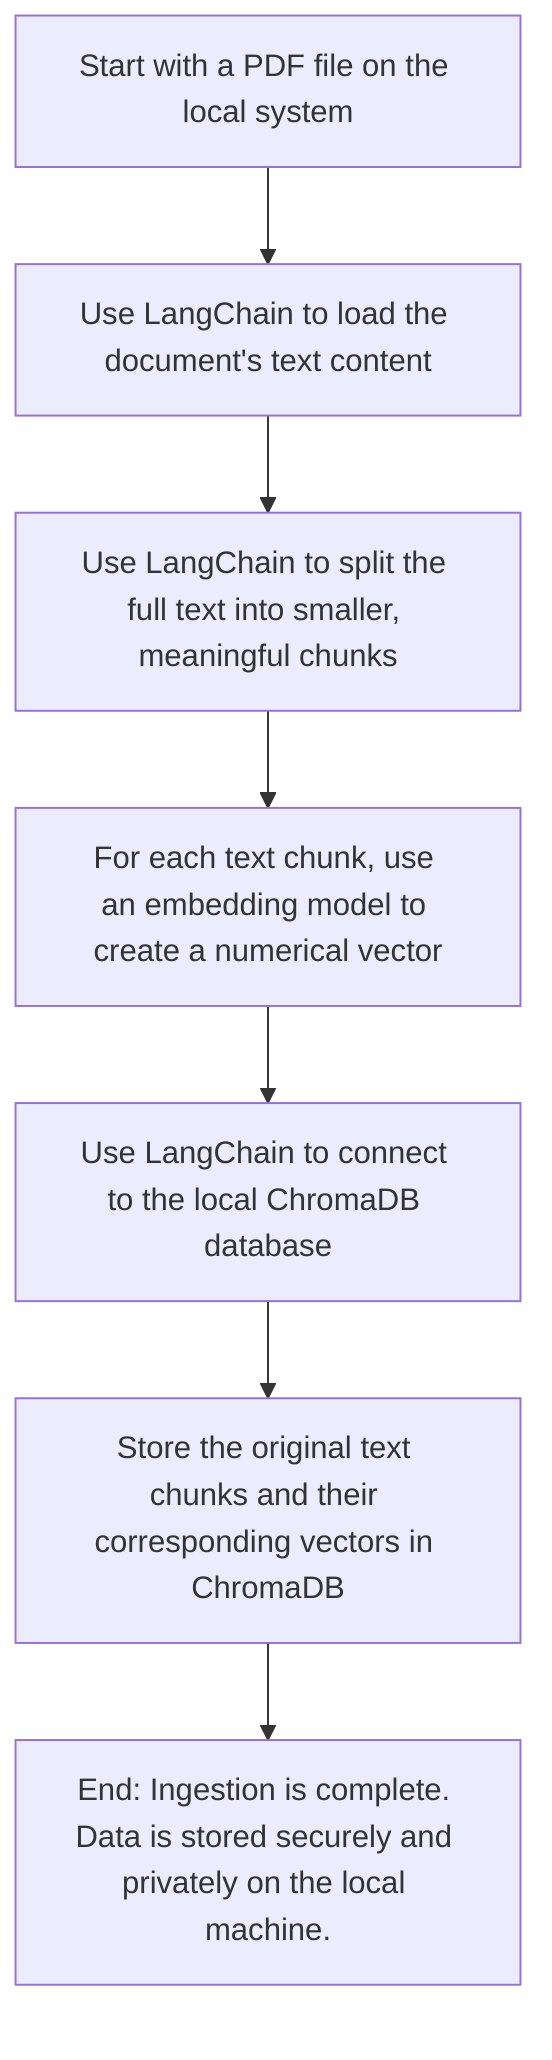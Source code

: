 flowchart TD
    A["Start with a PDF file on the local system"] --> B["Use LangChain to load the document's text content"]
    B --> C["Use LangChain to split the full text into smaller, meaningful chunks"]
    C --> D["For each text chunk, use an embedding model to create a numerical vector"]
    D --> E["Use LangChain to connect to the local ChromaDB database"]
    E --> F["Store the original text chunks and their corresponding vectors in ChromaDB"]
    F --> G["End: Ingestion is complete. Data is stored securely and privately on the local machine."]